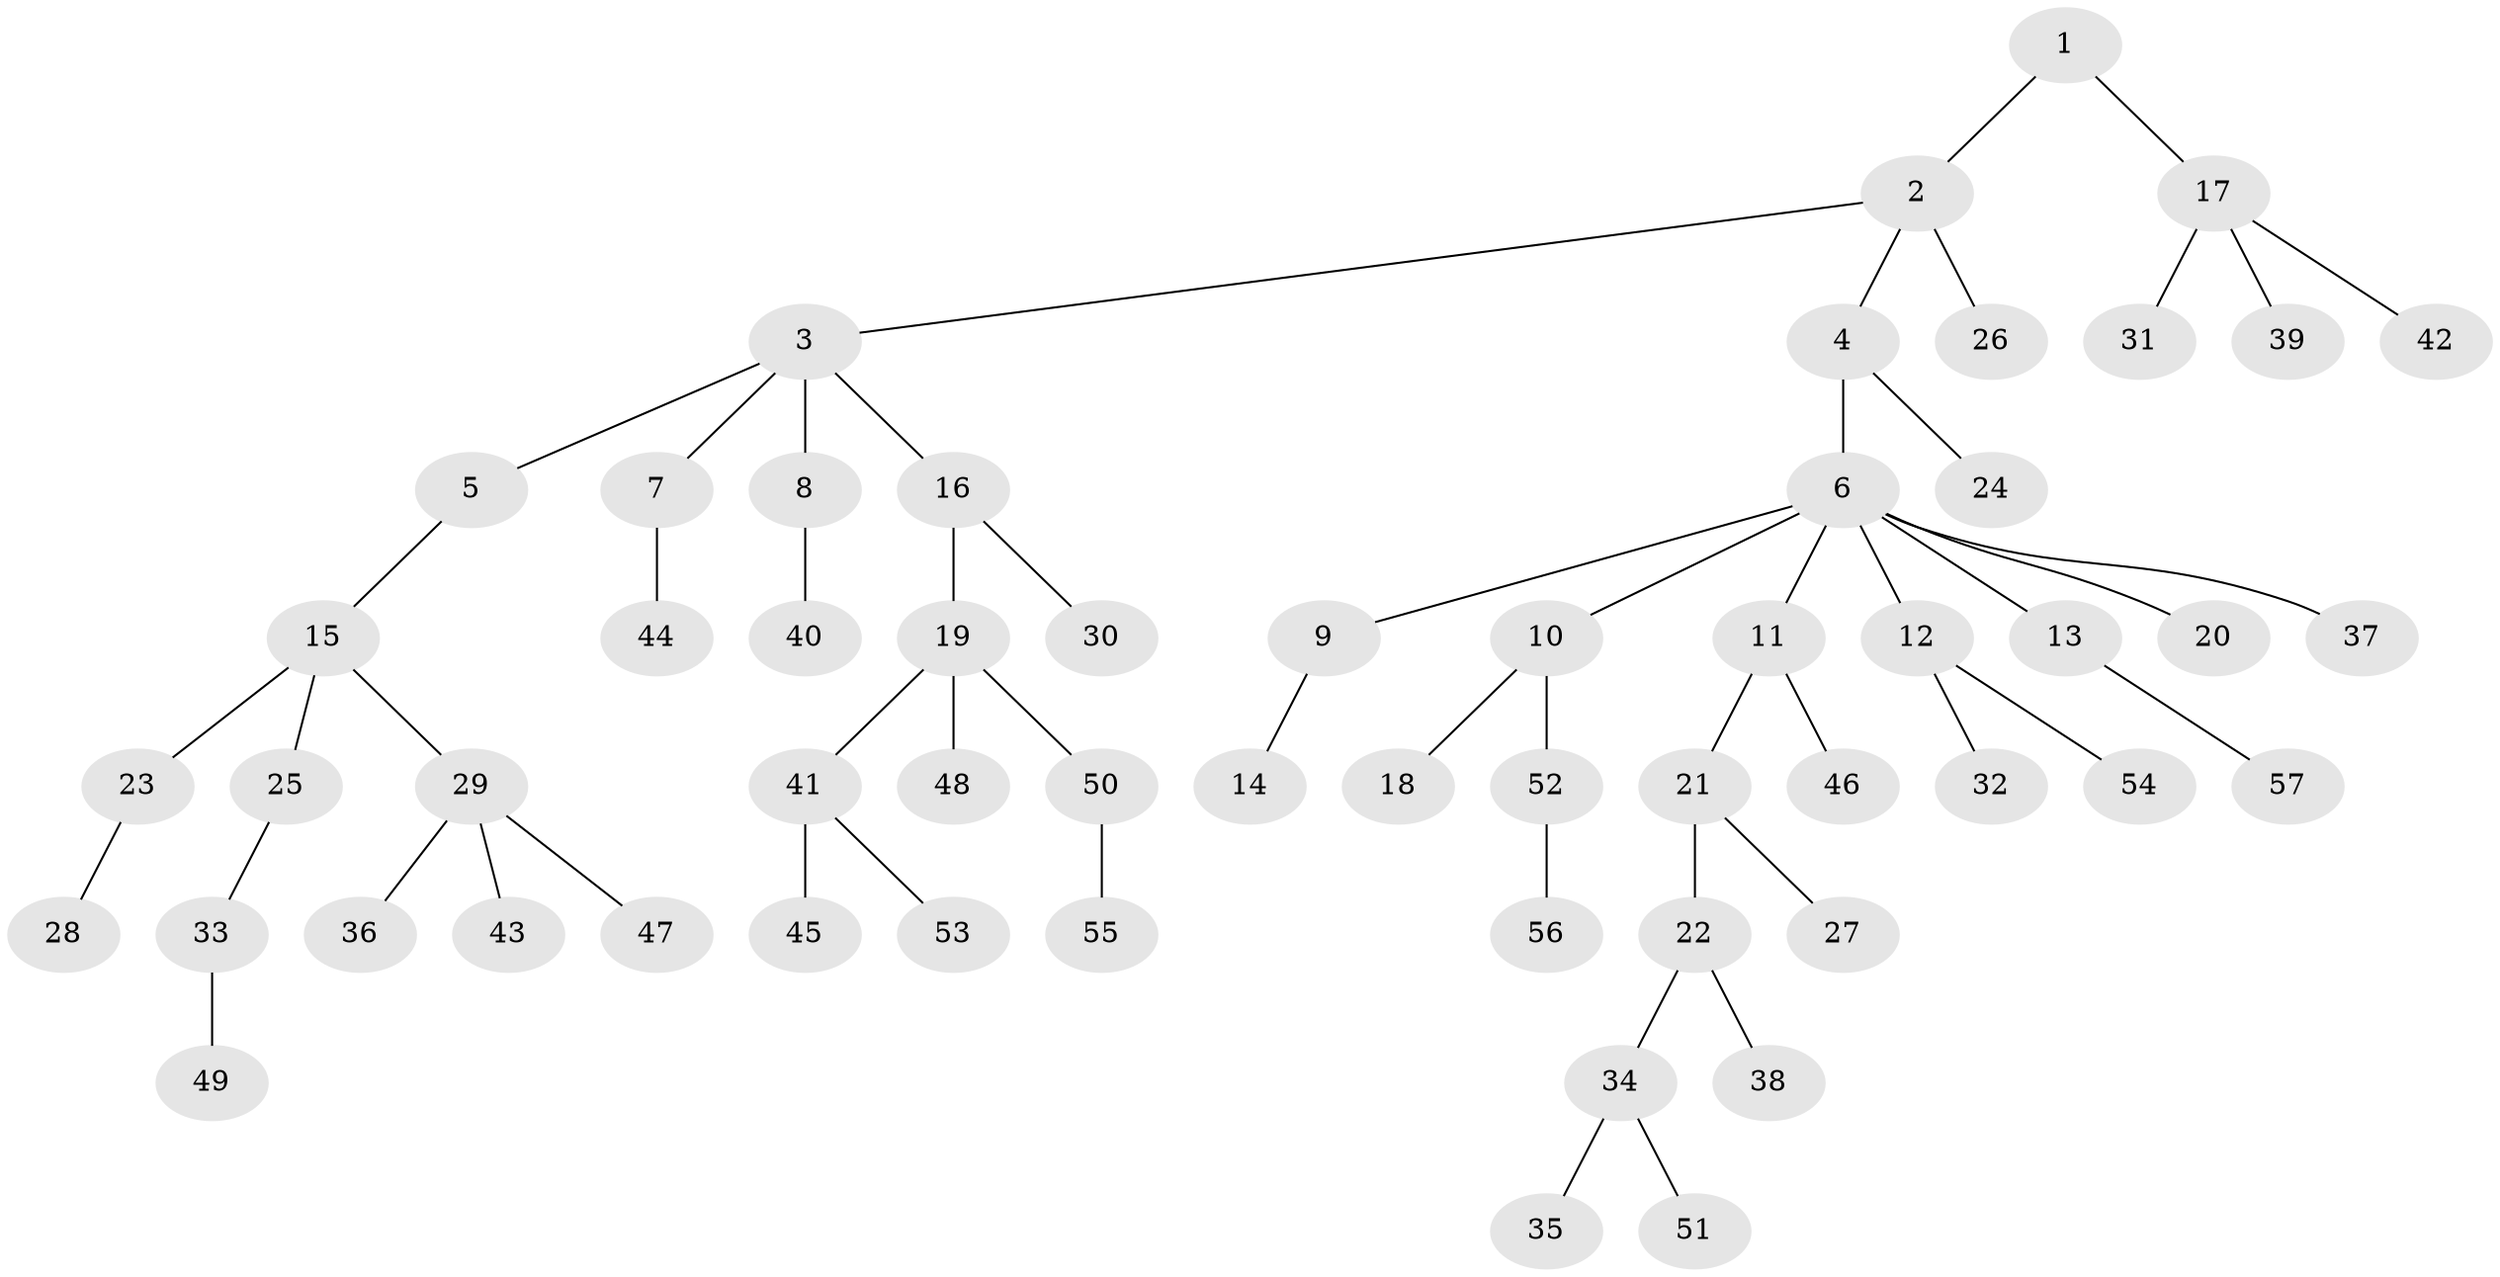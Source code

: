 // coarse degree distribution, {2: 0.34285714285714286, 3: 0.11428571428571428, 5: 0.02857142857142857, 7: 0.02857142857142857, 1: 0.45714285714285713, 4: 0.02857142857142857}
// Generated by graph-tools (version 1.1) at 2025/51/03/04/25 22:51:26]
// undirected, 57 vertices, 56 edges
graph export_dot {
  node [color=gray90,style=filled];
  1;
  2;
  3;
  4;
  5;
  6;
  7;
  8;
  9;
  10;
  11;
  12;
  13;
  14;
  15;
  16;
  17;
  18;
  19;
  20;
  21;
  22;
  23;
  24;
  25;
  26;
  27;
  28;
  29;
  30;
  31;
  32;
  33;
  34;
  35;
  36;
  37;
  38;
  39;
  40;
  41;
  42;
  43;
  44;
  45;
  46;
  47;
  48;
  49;
  50;
  51;
  52;
  53;
  54;
  55;
  56;
  57;
  1 -- 2;
  1 -- 17;
  2 -- 3;
  2 -- 4;
  2 -- 26;
  3 -- 5;
  3 -- 7;
  3 -- 8;
  3 -- 16;
  4 -- 6;
  4 -- 24;
  5 -- 15;
  6 -- 9;
  6 -- 10;
  6 -- 11;
  6 -- 12;
  6 -- 13;
  6 -- 20;
  6 -- 37;
  7 -- 44;
  8 -- 40;
  9 -- 14;
  10 -- 18;
  10 -- 52;
  11 -- 21;
  11 -- 46;
  12 -- 32;
  12 -- 54;
  13 -- 57;
  15 -- 23;
  15 -- 25;
  15 -- 29;
  16 -- 19;
  16 -- 30;
  17 -- 31;
  17 -- 39;
  17 -- 42;
  19 -- 41;
  19 -- 48;
  19 -- 50;
  21 -- 22;
  21 -- 27;
  22 -- 34;
  22 -- 38;
  23 -- 28;
  25 -- 33;
  29 -- 36;
  29 -- 43;
  29 -- 47;
  33 -- 49;
  34 -- 35;
  34 -- 51;
  41 -- 45;
  41 -- 53;
  50 -- 55;
  52 -- 56;
}
